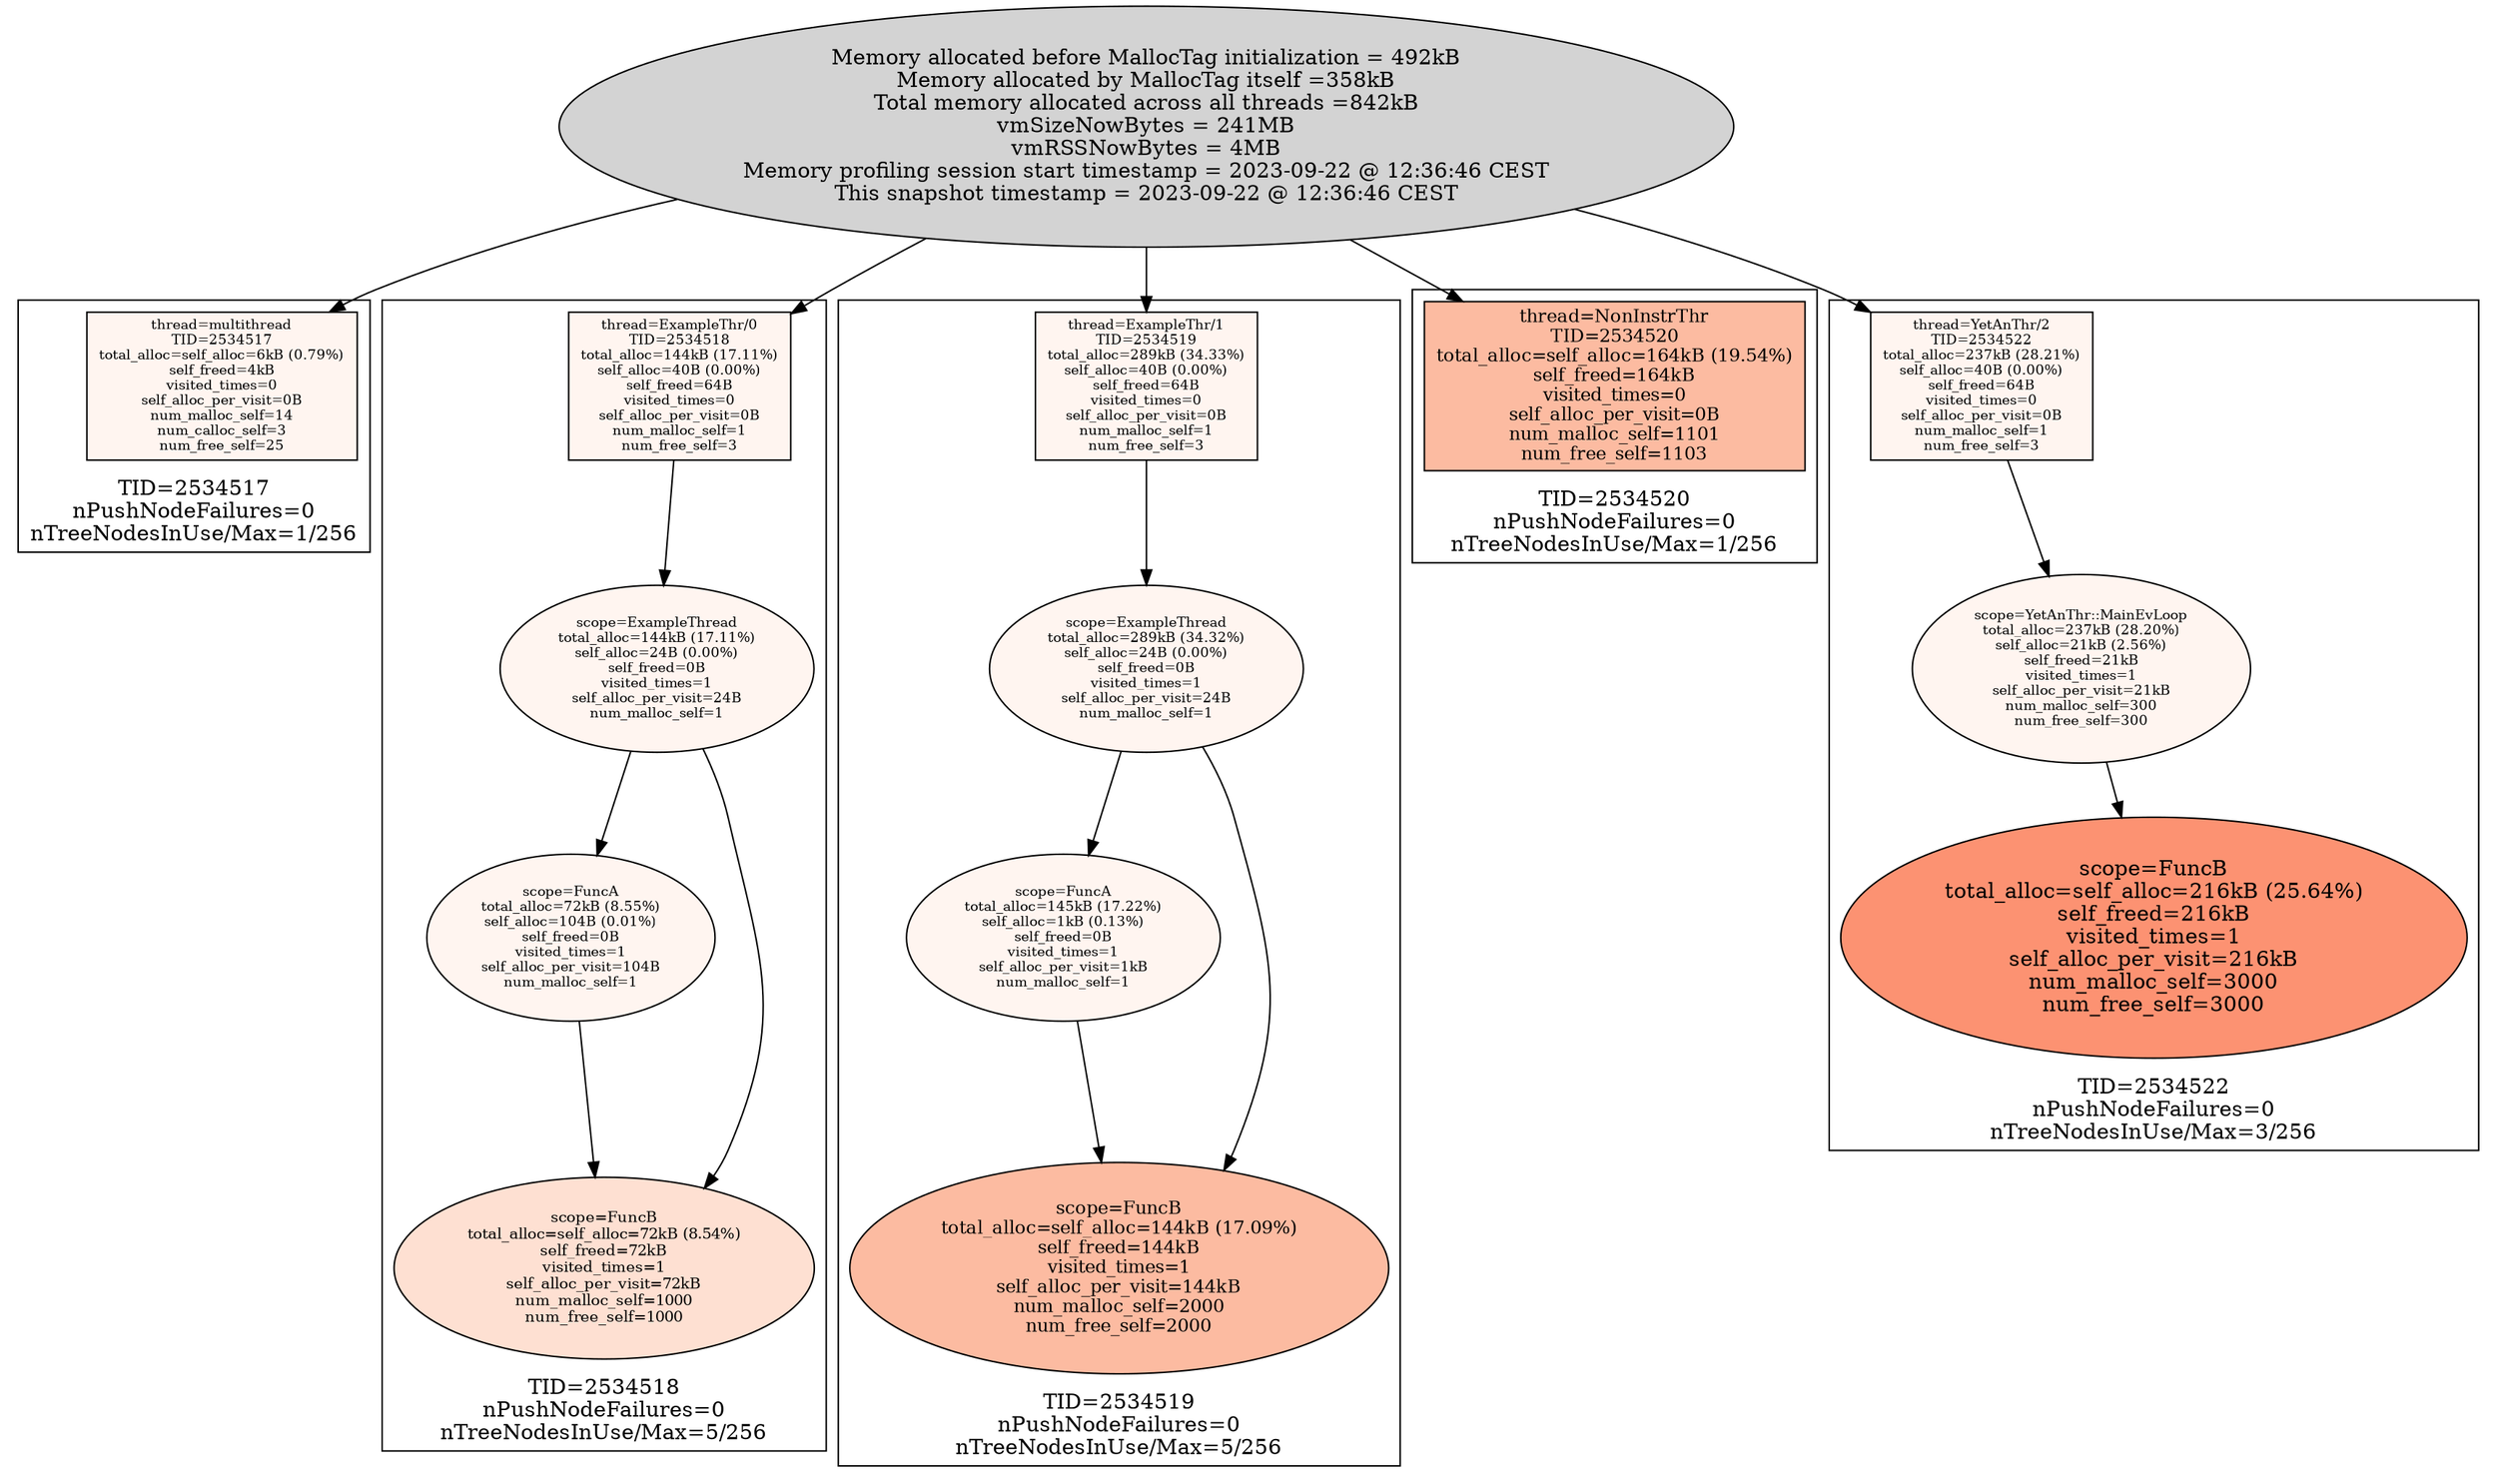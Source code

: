 digraph AllMallocTrees {
 node [colorscheme=reds9 style=filled]
  "Process 2534517" [label="Memory allocated before MallocTag initialization = 492kB\nMemory allocated by MallocTag itself =358kB\nTotal memory allocated across all threads =842kB\nvmSizeNowBytes = 241MB\nvmRSSNowBytes = 4MB\nMemory profiling session start timestamp = 2023-09-22 @ 12:36:46 CEST\nThis snapshot timestamp = 2023-09-22 @ 12:36:46 CEST\n"
]
 subgraph cluster_TID2534517 {
  node [colorscheme=reds9 style=filled]
  labelloc="b"
  label="TID=2534517\nnPushNodeFailures=0\nnTreeNodesInUse/Max=1/256\n"
  "2534517_multithread" [label="thread=multithread\nTID=2534517\ntotal_alloc=self_alloc=6kB (0.79%)\nself_freed=4kB\nvisited_times=0\nself_alloc_per_visit=0B\nnum_malloc_self=14\nnum_calloc_self=3\nnum_free_self=25\n"
 shape=box fillcolor=1 fontsize=9]
 }

  "Process 2534517" -> "2534517_multithread"
 subgraph cluster_TID2534518 {
  node [colorscheme=reds9 style=filled]
  labelloc="b"
  label="TID=2534518\nnPushNodeFailures=0\nnTreeNodesInUse/Max=5/256\n"
  "2534518_ExampleThr/0" [label="thread=ExampleThr/0\nTID=2534518\ntotal_alloc=144kB (17.11%)\nself_alloc=40B (0.00%)\nself_freed=64B\nvisited_times=0\nself_alloc_per_visit=0B\nnum_malloc_self=1\nnum_free_self=3\n"
 shape=box fillcolor=1 fontsize=9]
  "2534518_ExampleThr/0" -> "2534518_ExampleThread"
  "2534518_ExampleThread" [label="scope=ExampleThread\ntotal_alloc=144kB (17.11%)\nself_alloc=24B (0.00%)\nself_freed=0B\nvisited_times=1\nself_alloc_per_visit=24B\nnum_malloc_self=1\n"
 fillcolor=1 fontsize=9]
  "2534518_ExampleThread" -> "2534518_FuncA"
  "2534518_ExampleThread" -> "2534518_FuncB"
  "2534518_FuncA" [label="scope=FuncA\ntotal_alloc=72kB (8.55%)\nself_alloc=104B (0.01%)\nself_freed=0B\nvisited_times=1\nself_alloc_per_visit=104B\nnum_malloc_self=1\n"
 fillcolor=1 fontsize=9]
  "2534518_FuncA" -> "2534518_FuncB"
  "2534518_FuncB" [label="scope=FuncB\ntotal_alloc=self_alloc=72kB (8.54%)\nself_freed=72kB\nvisited_times=1\nself_alloc_per_visit=72kB\nnum_malloc_self=1000\nnum_free_self=1000\n"
 fillcolor=2 fontsize=10]
  "2534518_FuncB" [label="scope=FuncB\ntotal_alloc=self_alloc=72kB (8.54%)\nself_freed=72kB\nvisited_times=1\nself_alloc_per_visit=72kB\nnum_malloc_self=1000\nnum_free_self=1000\n"
 fillcolor=2 fontsize=10]
 }

  "Process 2534517" -> "2534518_ExampleThr/0"
 subgraph cluster_TID2534519 {
  node [colorscheme=reds9 style=filled]
  labelloc="b"
  label="TID=2534519\nnPushNodeFailures=0\nnTreeNodesInUse/Max=5/256\n"
  "2534519_ExampleThr/1" [label="thread=ExampleThr/1\nTID=2534519\ntotal_alloc=289kB (34.33%)\nself_alloc=40B (0.00%)\nself_freed=64B\nvisited_times=0\nself_alloc_per_visit=0B\nnum_malloc_self=1\nnum_free_self=3\n"
 shape=box fillcolor=1 fontsize=9]
  "2534519_ExampleThr/1" -> "2534519_ExampleThread"
  "2534519_ExampleThread" [label="scope=ExampleThread\ntotal_alloc=289kB (34.32%)\nself_alloc=24B (0.00%)\nself_freed=0B\nvisited_times=1\nself_alloc_per_visit=24B\nnum_malloc_self=1\n"
 fillcolor=1 fontsize=9]
  "2534519_ExampleThread" -> "2534519_FuncA"
  "2534519_ExampleThread" -> "2534519_FuncB"
  "2534519_FuncA" [label="scope=FuncA\ntotal_alloc=145kB (17.22%)\nself_alloc=1kB (0.13%)\nself_freed=0B\nvisited_times=1\nself_alloc_per_visit=1kB\nnum_malloc_self=1\n"
 fillcolor=1 fontsize=9]
  "2534519_FuncA" -> "2534519_FuncB"
  "2534519_FuncB" [label="scope=FuncB\ntotal_alloc=self_alloc=144kB (17.09%)\nself_freed=144kB\nvisited_times=1\nself_alloc_per_visit=144kB\nnum_malloc_self=2000\nnum_free_self=2000\n"
 fillcolor=3 fontsize=12]
  "2534519_FuncB" [label="scope=FuncB\ntotal_alloc=self_alloc=144kB (17.09%)\nself_freed=144kB\nvisited_times=1\nself_alloc_per_visit=144kB\nnum_malloc_self=2000\nnum_free_self=2000\n"
 fillcolor=3 fontsize=12]
 }

  "Process 2534517" -> "2534519_ExampleThr/1"
 subgraph cluster_TID2534520 {
  node [colorscheme=reds9 style=filled]
  labelloc="b"
  label="TID=2534520\nnPushNodeFailures=0\nnTreeNodesInUse/Max=1/256\n"
  "2534520_NonInstrThr" [label="thread=NonInstrThr\nTID=2534520\ntotal_alloc=self_alloc=164kB (19.54%)\nself_freed=164kB\nvisited_times=0\nself_alloc_per_visit=0B\nnum_malloc_self=1101\nnum_free_self=1103\n"
 shape=box fillcolor=3 fontsize=12]
 }

  "Process 2534517" -> "2534520_NonInstrThr"
 subgraph cluster_TID2534522 {
  node [colorscheme=reds9 style=filled]
  labelloc="b"
  label="TID=2534522\nnPushNodeFailures=0\nnTreeNodesInUse/Max=3/256\n"
  "2534522_YetAnThr/2" [label="thread=YetAnThr/2\nTID=2534522\ntotal_alloc=237kB (28.21%)\nself_alloc=40B (0.00%)\nself_freed=64B\nvisited_times=0\nself_alloc_per_visit=0B\nnum_malloc_self=1\nnum_free_self=3\n"
 shape=box fillcolor=1 fontsize=9]
  "2534522_YetAnThr/2" -> "2534522_YetAnThr::MainEvLoop"
  "2534522_YetAnThr::MainEvLoop" [label="scope=YetAnThr::MainEvLoop\ntotal_alloc=237kB (28.20%)\nself_alloc=21kB (2.56%)\nself_freed=21kB\nvisited_times=1\nself_alloc_per_visit=21kB\nnum_malloc_self=300\nnum_free_self=300\n"
 fillcolor=1 fontsize=9]
  "2534522_YetAnThr::MainEvLoop" -> "2534522_FuncB"
  "2534522_FuncB" [label="scope=FuncB\ntotal_alloc=self_alloc=216kB (25.64%)\nself_freed=216kB\nvisited_times=1\nself_alloc_per_visit=216kB\nnum_malloc_self=3000\nnum_free_self=3000\n"
 fillcolor=4 fontsize=14]
 }

  "Process 2534517" -> "2534522_YetAnThr/2"
}

